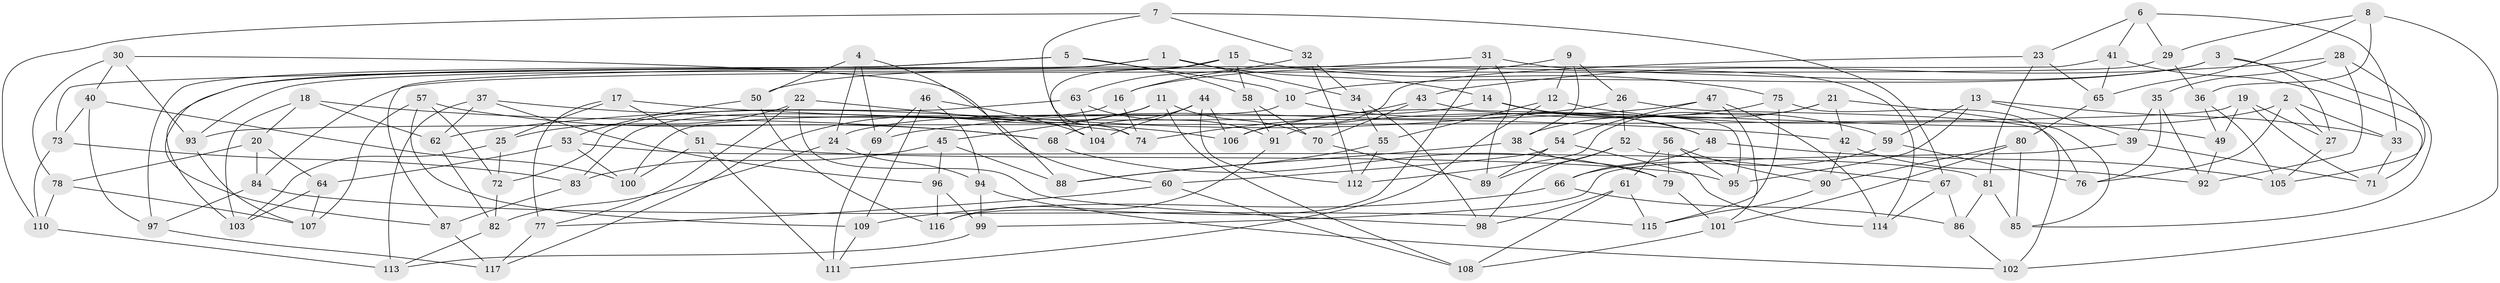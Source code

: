 // coarse degree distribution, {4: 0.32857142857142857, 6: 0.5857142857142857, 5: 0.08571428571428572}
// Generated by graph-tools (version 1.1) at 2025/42/03/06/25 10:42:21]
// undirected, 117 vertices, 234 edges
graph export_dot {
graph [start="1"]
  node [color=gray90,style=filled];
  1;
  2;
  3;
  4;
  5;
  6;
  7;
  8;
  9;
  10;
  11;
  12;
  13;
  14;
  15;
  16;
  17;
  18;
  19;
  20;
  21;
  22;
  23;
  24;
  25;
  26;
  27;
  28;
  29;
  30;
  31;
  32;
  33;
  34;
  35;
  36;
  37;
  38;
  39;
  40;
  41;
  42;
  43;
  44;
  45;
  46;
  47;
  48;
  49;
  50;
  51;
  52;
  53;
  54;
  55;
  56;
  57;
  58;
  59;
  60;
  61;
  62;
  63;
  64;
  65;
  66;
  67;
  68;
  69;
  70;
  71;
  72;
  73;
  74;
  75;
  76;
  77;
  78;
  79;
  80;
  81;
  82;
  83;
  84;
  85;
  86;
  87;
  88;
  89;
  90;
  91;
  92;
  93;
  94;
  95;
  96;
  97;
  98;
  99;
  100;
  101;
  102;
  103;
  104;
  105;
  106;
  107;
  108;
  109;
  110;
  111;
  112;
  113;
  114;
  115;
  116;
  117;
  1 -- 14;
  1 -- 97;
  1 -- 103;
  1 -- 34;
  2 -- 33;
  2 -- 91;
  2 -- 76;
  2 -- 27;
  3 -- 16;
  3 -- 85;
  3 -- 10;
  3 -- 27;
  4 -- 50;
  4 -- 24;
  4 -- 69;
  4 -- 88;
  5 -- 10;
  5 -- 73;
  5 -- 58;
  5 -- 87;
  6 -- 33;
  6 -- 29;
  6 -- 41;
  6 -- 23;
  7 -- 67;
  7 -- 74;
  7 -- 32;
  7 -- 110;
  8 -- 65;
  8 -- 29;
  8 -- 36;
  8 -- 102;
  9 -- 12;
  9 -- 26;
  9 -- 38;
  9 -- 16;
  10 -- 100;
  10 -- 48;
  11 -- 45;
  11 -- 117;
  11 -- 70;
  11 -- 108;
  12 -- 55;
  12 -- 49;
  12 -- 111;
  13 -- 39;
  13 -- 59;
  13 -- 95;
  13 -- 33;
  14 -- 24;
  14 -- 48;
  14 -- 59;
  15 -- 93;
  15 -- 58;
  15 -- 104;
  15 -- 75;
  16 -- 83;
  16 -- 74;
  17 -- 25;
  17 -- 77;
  17 -- 42;
  17 -- 51;
  18 -- 68;
  18 -- 103;
  18 -- 20;
  18 -- 62;
  19 -- 49;
  19 -- 71;
  19 -- 27;
  19 -- 93;
  20 -- 84;
  20 -- 78;
  20 -- 64;
  21 -- 85;
  21 -- 38;
  21 -- 42;
  21 -- 112;
  22 -- 77;
  22 -- 74;
  22 -- 25;
  22 -- 98;
  23 -- 65;
  23 -- 81;
  23 -- 106;
  24 -- 82;
  24 -- 94;
  25 -- 103;
  25 -- 72;
  26 -- 62;
  26 -- 76;
  26 -- 52;
  27 -- 105;
  28 -- 43;
  28 -- 35;
  28 -- 105;
  28 -- 92;
  29 -- 36;
  29 -- 84;
  30 -- 93;
  30 -- 78;
  30 -- 40;
  30 -- 60;
  31 -- 114;
  31 -- 116;
  31 -- 89;
  31 -- 50;
  32 -- 112;
  32 -- 63;
  32 -- 34;
  33 -- 71;
  34 -- 55;
  34 -- 98;
  35 -- 92;
  35 -- 39;
  35 -- 76;
  36 -- 105;
  36 -- 49;
  37 -- 106;
  37 -- 62;
  37 -- 96;
  37 -- 113;
  38 -- 88;
  38 -- 79;
  39 -- 71;
  39 -- 99;
  40 -- 97;
  40 -- 73;
  40 -- 100;
  41 -- 65;
  41 -- 71;
  41 -- 87;
  42 -- 90;
  42 -- 92;
  43 -- 74;
  43 -- 70;
  43 -- 95;
  44 -- 112;
  44 -- 68;
  44 -- 106;
  44 -- 104;
  45 -- 96;
  45 -- 88;
  45 -- 83;
  46 -- 104;
  46 -- 109;
  46 -- 69;
  46 -- 94;
  47 -- 101;
  47 -- 114;
  47 -- 69;
  47 -- 54;
  48 -- 66;
  48 -- 105;
  49 -- 92;
  50 -- 53;
  50 -- 116;
  51 -- 100;
  51 -- 95;
  51 -- 111;
  52 -- 67;
  52 -- 98;
  52 -- 89;
  53 -- 81;
  53 -- 64;
  53 -- 100;
  54 -- 89;
  54 -- 114;
  54 -- 60;
  55 -- 88;
  55 -- 112;
  56 -- 61;
  56 -- 95;
  56 -- 79;
  56 -- 90;
  57 -- 109;
  57 -- 68;
  57 -- 107;
  57 -- 72;
  58 -- 70;
  58 -- 91;
  59 -- 66;
  59 -- 76;
  60 -- 108;
  60 -- 77;
  61 -- 115;
  61 -- 108;
  61 -- 98;
  62 -- 82;
  63 -- 91;
  63 -- 72;
  63 -- 104;
  64 -- 103;
  64 -- 107;
  65 -- 80;
  66 -- 109;
  66 -- 86;
  67 -- 114;
  67 -- 86;
  68 -- 79;
  69 -- 111;
  70 -- 89;
  72 -- 82;
  73 -- 83;
  73 -- 110;
  75 -- 102;
  75 -- 106;
  75 -- 115;
  77 -- 117;
  78 -- 110;
  78 -- 107;
  79 -- 101;
  80 -- 101;
  80 -- 85;
  80 -- 90;
  81 -- 85;
  81 -- 86;
  82 -- 113;
  83 -- 87;
  84 -- 97;
  84 -- 115;
  86 -- 102;
  87 -- 117;
  90 -- 115;
  91 -- 116;
  93 -- 107;
  94 -- 99;
  94 -- 102;
  96 -- 99;
  96 -- 116;
  97 -- 117;
  99 -- 113;
  101 -- 108;
  109 -- 111;
  110 -- 113;
}
